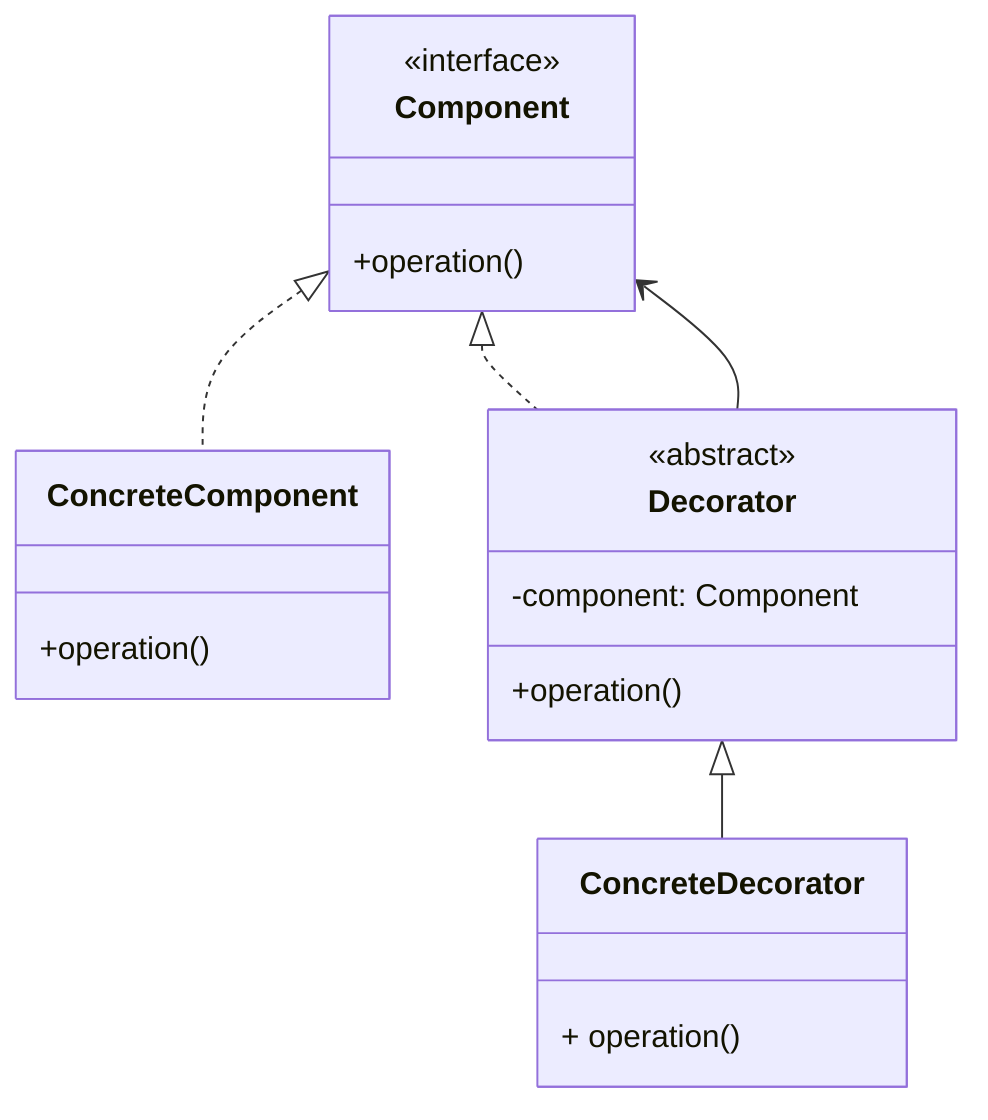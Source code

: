 classDiagram
    direction TB

    class Component {
        <<interface>>
        +operation()
    }
    class ConcreteComponent {
        +operation()
    }

    class Decorator {
        <<abstract>>
        -component: Component
        +operation()
    }
    class ConcreteDecorator {
        + operation()
    }
%%  class OtherConcreteDecorator {
%%    + operation()
%%  }
    Component <|.. ConcreteComponent
    Component <|.. Decorator
    Decorator --> Component
    Decorator <|-- ConcreteDecorator
%%  Decorator <|-- OtherConcreteDecorator